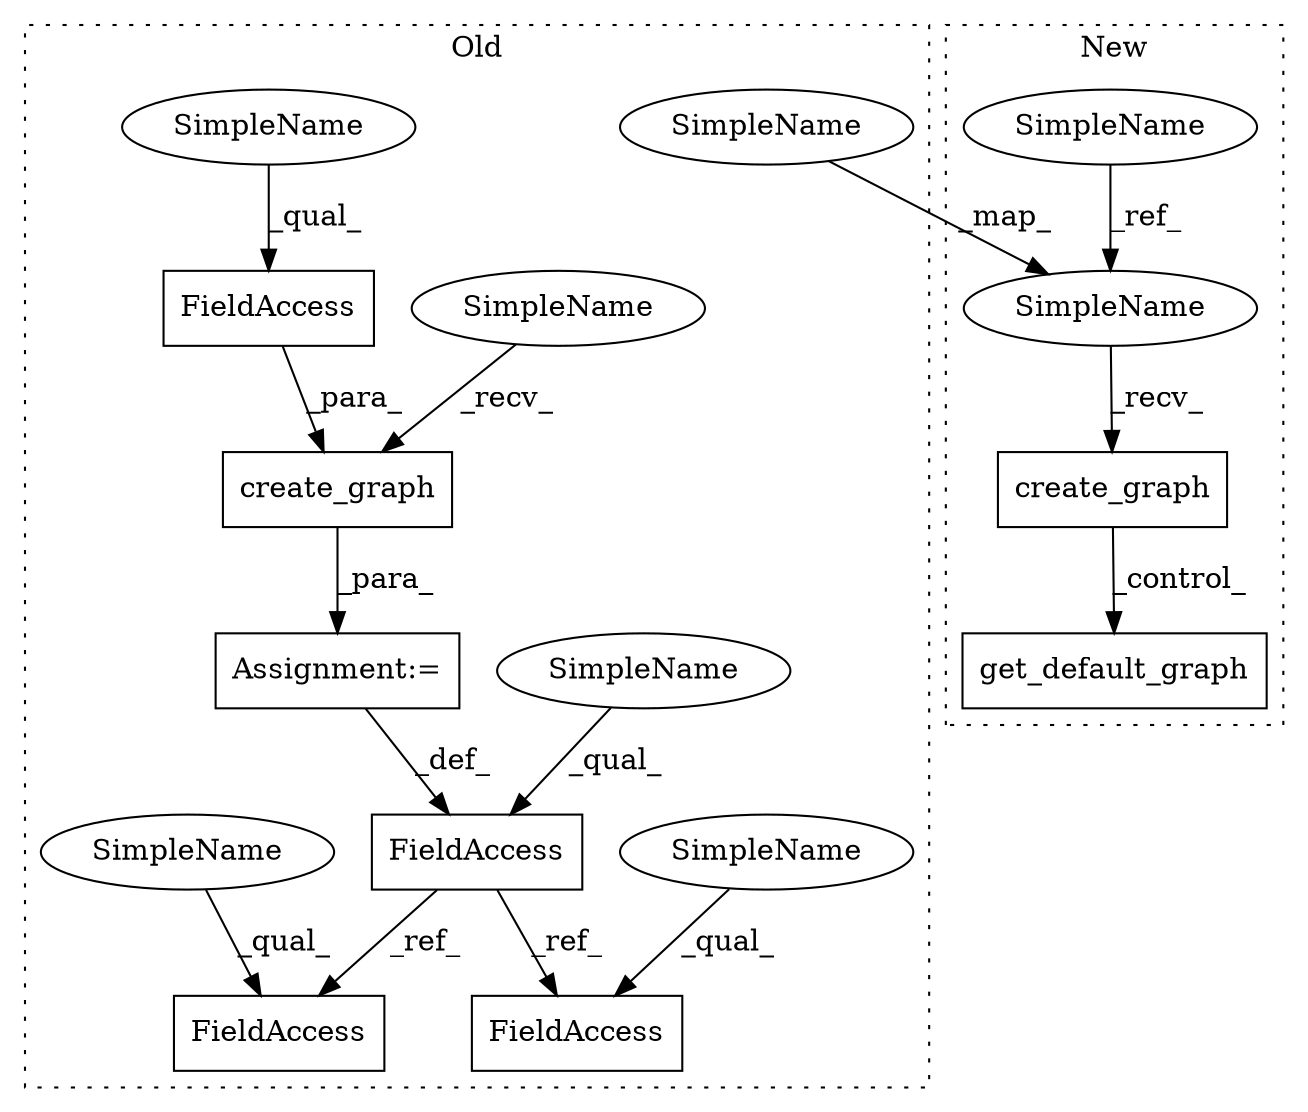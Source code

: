 digraph G {
subgraph cluster0 {
1 [label="create_graph" a="32" s="6628,6658" l="13,1" shape="box"];
3 [label="FieldAccess" a="22" s="6598" l="17" shape="box"];
4 [label="FieldAccess" a="22" s="7335" l="17" shape="box"];
5 [label="FieldAccess" a="22" s="7250" l="17" shape="box"];
6 [label="FieldAccess" a="22" s="6641" l="17" shape="box"];
9 [label="Assignment:=" a="7" s="6615" l="1" shape="box"];
11 [label="SimpleName" a="42" s="6598" l="11" shape="ellipse"];
12 [label="SimpleName" a="42" s="7250" l="11" shape="ellipse"];
13 [label="SimpleName" a="42" s="6616" l="11" shape="ellipse"];
14 [label="SimpleName" a="42" s="6796" l="11" shape="ellipse"];
15 [label="SimpleName" a="42" s="7335" l="11" shape="ellipse"];
16 [label="SimpleName" a="42" s="6641" l="11" shape="ellipse"];
label = "Old";
style="dotted";
}
subgraph cluster1 {
2 [label="get_default_graph" a="32" s="7401" l="19" shape="box"];
7 [label="create_graph" a="32" s="6632" l="14" shape="box"];
8 [label="SimpleName" a="42" s="6447" l="11" shape="ellipse"];
10 [label="SimpleName" a="42" s="6620" l="11" shape="ellipse"];
label = "New";
style="dotted";
}
1 -> 9 [label="_para_"];
3 -> 4 [label="_ref_"];
3 -> 5 [label="_ref_"];
6 -> 1 [label="_para_"];
7 -> 2 [label="_control_"];
8 -> 10 [label="_ref_"];
9 -> 3 [label="_def_"];
10 -> 7 [label="_recv_"];
11 -> 3 [label="_qual_"];
12 -> 5 [label="_qual_"];
13 -> 1 [label="_recv_"];
14 -> 10 [label="_map_"];
15 -> 4 [label="_qual_"];
16 -> 6 [label="_qual_"];
}